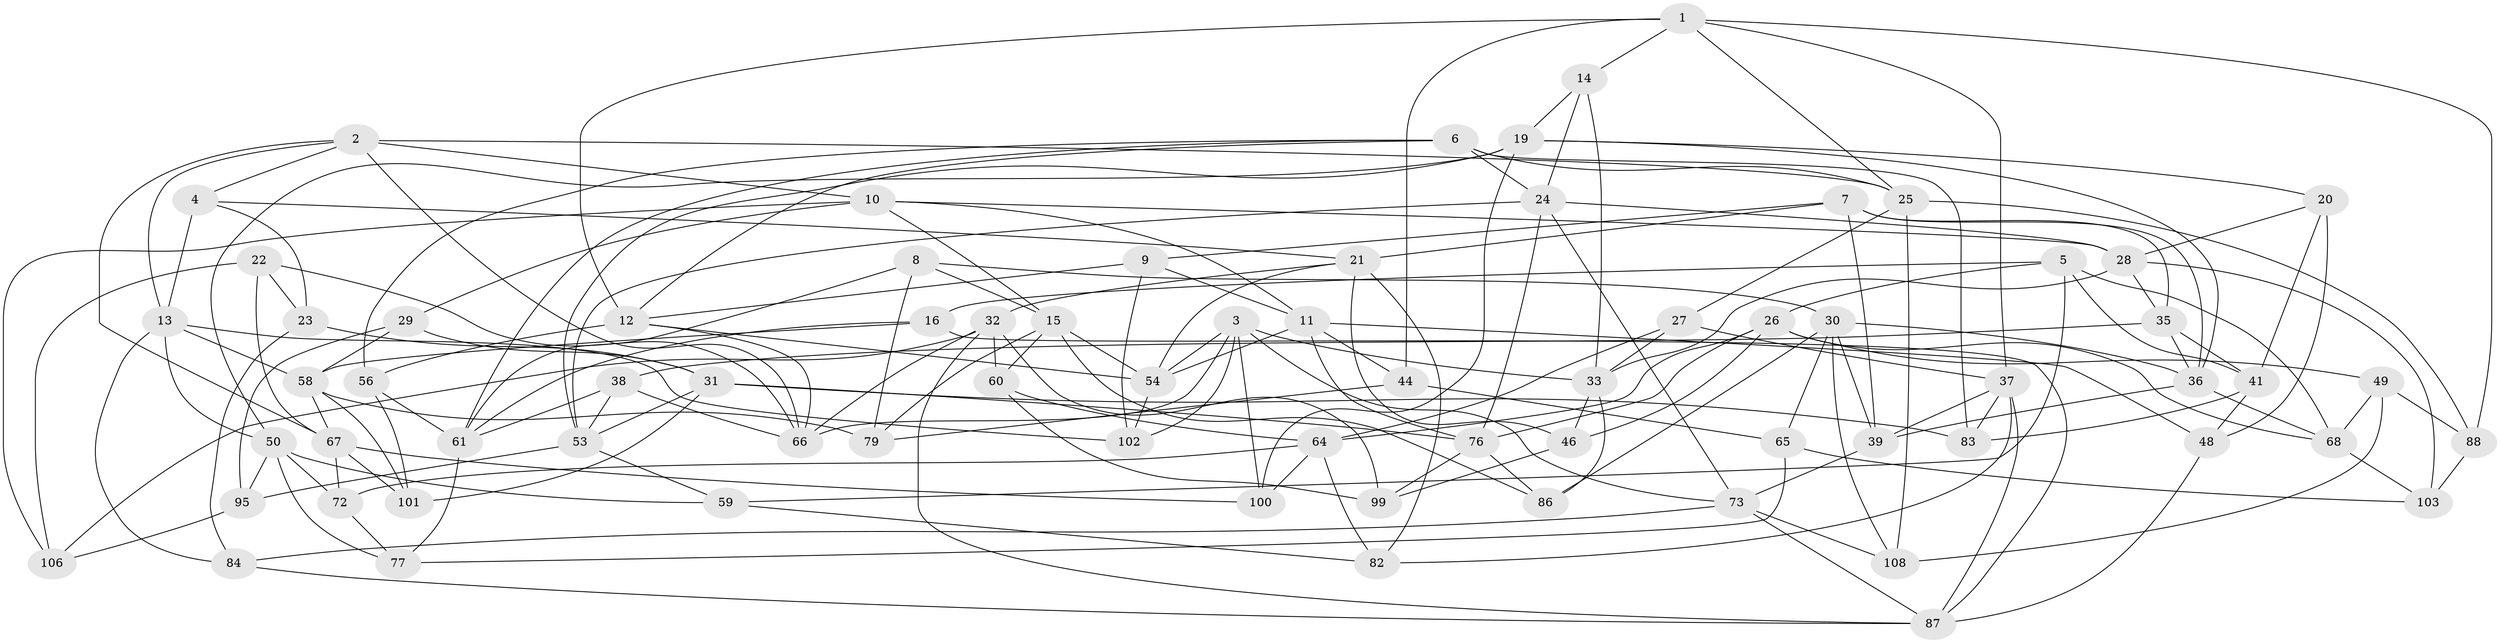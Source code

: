 // original degree distribution, {4: 1.0}
// Generated by graph-tools (version 1.1) at 2025/42/03/06/25 10:42:22]
// undirected, 73 vertices, 181 edges
graph export_dot {
graph [start="1"]
  node [color=gray90,style=filled];
  1 [super="+63"];
  2 [super="+51"];
  3 [super="+81"];
  4;
  5 [super="+70"];
  6 [super="+98"];
  7 [super="+47"];
  8;
  9;
  10 [super="+18"];
  11 [super="+75"];
  12 [super="+42"];
  13 [super="+57"];
  14;
  15 [super="+17"];
  16;
  19 [super="+34"];
  20;
  21 [super="+45"];
  22;
  23;
  24 [super="+74"];
  25 [super="+71"];
  26 [super="+52"];
  27;
  28 [super="+94"];
  29;
  30 [super="+110"];
  31 [super="+78"];
  32 [super="+69"];
  33 [super="+92"];
  35 [super="+89"];
  36 [super="+43"];
  37 [super="+40"];
  38;
  39 [super="+55"];
  41 [super="+96"];
  44;
  46;
  48;
  49;
  50 [super="+97"];
  53 [super="+80"];
  54 [super="+107"];
  56;
  58 [super="+62"];
  59;
  60;
  61 [super="+111"];
  64 [super="+93"];
  65;
  66 [super="+109"];
  67 [super="+105"];
  68 [super="+91"];
  72;
  73 [super="+90"];
  76 [super="+85"];
  77;
  79;
  82;
  83;
  84;
  86;
  87 [super="+104"];
  88;
  95;
  99;
  100;
  101;
  102;
  103;
  106;
  108;
  1 -- 14;
  1 -- 88;
  1 -- 44;
  1 -- 37;
  1 -- 25;
  1 -- 12;
  2 -- 66;
  2 -- 25;
  2 -- 10;
  2 -- 4;
  2 -- 13;
  2 -- 67;
  3 -- 102;
  3 -- 100;
  3 -- 33;
  3 -- 54;
  3 -- 66;
  3 -- 73;
  4 -- 21;
  4 -- 23;
  4 -- 13;
  5 -- 16;
  5 -- 59;
  5 -- 68 [weight=2];
  5 -- 41;
  5 -- 26;
  6 -- 24;
  6 -- 56;
  6 -- 83;
  6 -- 25;
  6 -- 61;
  6 -- 12;
  7 -- 9;
  7 -- 39 [weight=2];
  7 -- 35;
  7 -- 21;
  7 -- 36;
  8 -- 79;
  8 -- 15;
  8 -- 61;
  8 -- 30;
  9 -- 11;
  9 -- 102;
  9 -- 12;
  10 -- 15;
  10 -- 11;
  10 -- 28;
  10 -- 29;
  10 -- 106;
  11 -- 54;
  11 -- 48;
  11 -- 44;
  11 -- 76;
  12 -- 54;
  12 -- 56;
  12 -- 66;
  13 -- 102;
  13 -- 50;
  13 -- 58;
  13 -- 84;
  14 -- 33;
  14 -- 24;
  14 -- 19;
  15 -- 60;
  15 -- 86;
  15 -- 79;
  15 -- 54;
  16 -- 61;
  16 -- 87;
  16 -- 58;
  19 -- 100;
  19 -- 50;
  19 -- 53;
  19 -- 20;
  19 -- 36;
  20 -- 48;
  20 -- 28;
  20 -- 41;
  21 -- 46;
  21 -- 54;
  21 -- 82;
  21 -- 32;
  22 -- 23;
  22 -- 67;
  22 -- 106;
  22 -- 66;
  23 -- 84;
  23 -- 31;
  24 -- 28;
  24 -- 53;
  24 -- 76;
  24 -- 73;
  25 -- 108;
  25 -- 88;
  25 -- 27;
  26 -- 64;
  26 -- 68;
  26 -- 76;
  26 -- 49;
  26 -- 46;
  27 -- 37;
  27 -- 33;
  27 -- 64;
  28 -- 33;
  28 -- 35;
  28 -- 103;
  29 -- 31;
  29 -- 95;
  29 -- 58;
  30 -- 108;
  30 -- 65;
  30 -- 39;
  30 -- 86;
  30 -- 36;
  31 -- 76;
  31 -- 53;
  31 -- 83;
  31 -- 101;
  32 -- 66;
  32 -- 60;
  32 -- 87;
  32 -- 106;
  32 -- 99;
  33 -- 46;
  33 -- 86;
  35 -- 41 [weight=2];
  35 -- 38;
  35 -- 36;
  36 -- 39;
  36 -- 68;
  37 -- 39;
  37 -- 83;
  37 -- 82;
  37 -- 87;
  38 -- 53;
  38 -- 66;
  38 -- 61;
  39 -- 73;
  41 -- 83;
  41 -- 48;
  44 -- 65;
  44 -- 79;
  46 -- 99;
  48 -- 87;
  49 -- 68;
  49 -- 88;
  49 -- 108;
  50 -- 59;
  50 -- 72;
  50 -- 77;
  50 -- 95;
  53 -- 59;
  53 -- 95;
  54 -- 102;
  56 -- 101;
  56 -- 61;
  58 -- 79;
  58 -- 101;
  58 -- 67;
  59 -- 82;
  60 -- 99;
  60 -- 64;
  61 -- 77;
  64 -- 82;
  64 -- 72;
  64 -- 100;
  65 -- 77;
  65 -- 103;
  67 -- 101;
  67 -- 100;
  67 -- 72;
  68 -- 103;
  72 -- 77;
  73 -- 87;
  73 -- 84;
  73 -- 108;
  76 -- 86;
  76 -- 99;
  84 -- 87;
  88 -- 103;
  95 -- 106;
}
